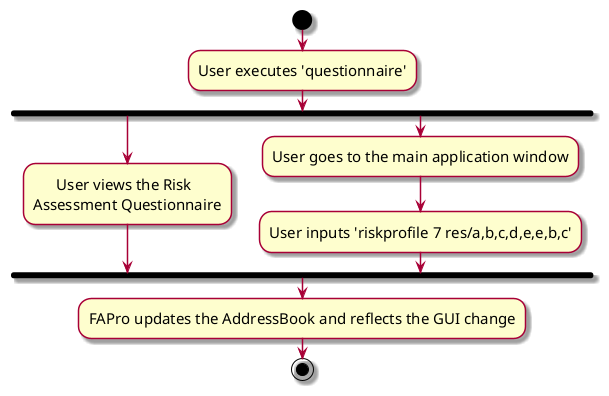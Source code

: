 @startuml
skin rose
skinparam ActivityFontSize 15
skinparam ArrowFontSize 12

start

:User executes 'questionnaire';
fork
  :      User views the Risk
  Assessment Questionnaire;
forkagain
  :User goes to the main application window;
  :User inputs 'riskprofile 7 res/a,b,c,d,e,e,b,c';
endfork
  :FAPro updates the AddressBook and reflects the GUI change;
stop
@enduml
